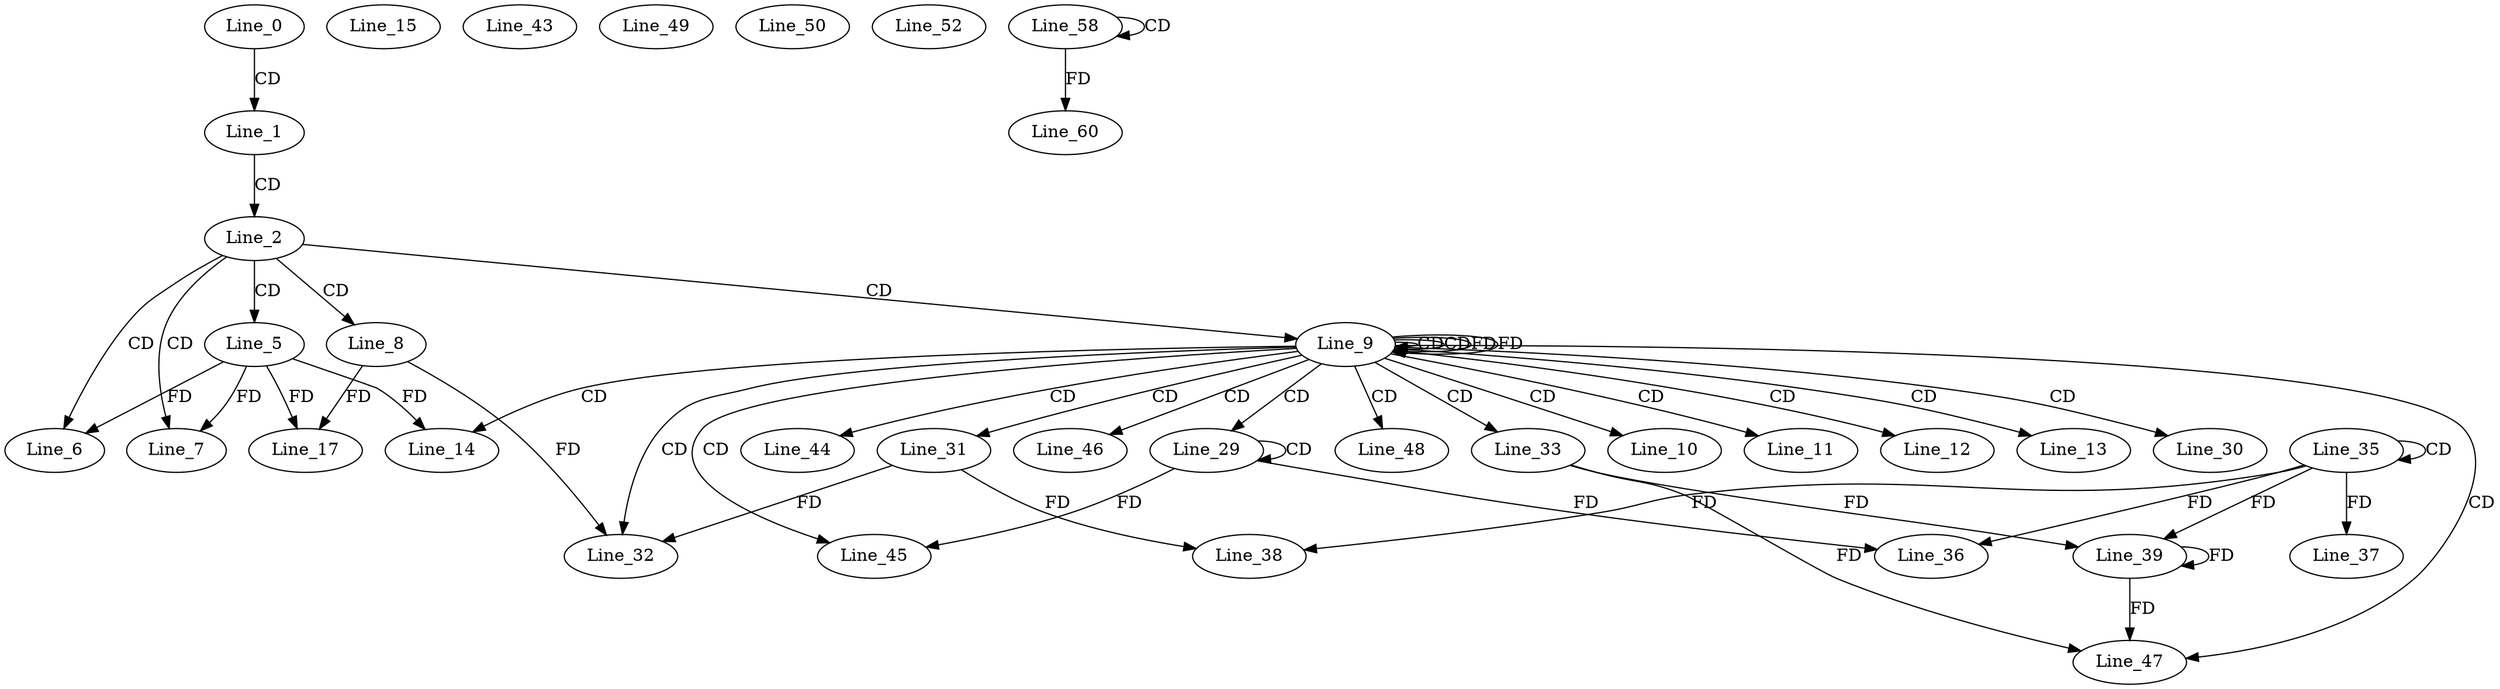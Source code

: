 digraph G {
  Line_0;
  Line_1;
  Line_2;
  Line_5;
  Line_6;
  Line_7;
  Line_8;
  Line_9;
  Line_9;
  Line_9;
  Line_10;
  Line_11;
  Line_12;
  Line_13;
  Line_14;
  Line_15;
  Line_17;
  Line_29;
  Line_29;
  Line_30;
  Line_31;
  Line_32;
  Line_32;
  Line_33;
  Line_35;
  Line_35;
  Line_36;
  Line_37;
  Line_38;
  Line_39;
  Line_39;
  Line_43;
  Line_44;
  Line_45;
  Line_46;
  Line_47;
  Line_48;
  Line_49;
  Line_50;
  Line_52;
  Line_58;
  Line_58;
  Line_60;
  Line_0 -> Line_1 [ label="CD" ];
  Line_1 -> Line_2 [ label="CD" ];
  Line_2 -> Line_5 [ label="CD" ];
  Line_2 -> Line_6 [ label="CD" ];
  Line_5 -> Line_6 [ label="FD" ];
  Line_2 -> Line_7 [ label="CD" ];
  Line_5 -> Line_7 [ label="FD" ];
  Line_2 -> Line_8 [ label="CD" ];
  Line_2 -> Line_9 [ label="CD" ];
  Line_9 -> Line_9 [ label="CD" ];
  Line_9 -> Line_9 [ label="CD" ];
  Line_9 -> Line_9 [ label="FD" ];
  Line_9 -> Line_10 [ label="CD" ];
  Line_9 -> Line_11 [ label="CD" ];
  Line_9 -> Line_12 [ label="CD" ];
  Line_9 -> Line_13 [ label="CD" ];
  Line_9 -> Line_14 [ label="CD" ];
  Line_5 -> Line_14 [ label="FD" ];
  Line_5 -> Line_17 [ label="FD" ];
  Line_8 -> Line_17 [ label="FD" ];
  Line_9 -> Line_29 [ label="CD" ];
  Line_29 -> Line_29 [ label="CD" ];
  Line_9 -> Line_30 [ label="CD" ];
  Line_9 -> Line_31 [ label="CD" ];
  Line_9 -> Line_32 [ label="CD" ];
  Line_31 -> Line_32 [ label="FD" ];
  Line_8 -> Line_32 [ label="FD" ];
  Line_9 -> Line_33 [ label="CD" ];
  Line_35 -> Line_35 [ label="CD" ];
  Line_35 -> Line_36 [ label="FD" ];
  Line_29 -> Line_36 [ label="FD" ];
  Line_35 -> Line_37 [ label="FD" ];
  Line_35 -> Line_38 [ label="FD" ];
  Line_31 -> Line_38 [ label="FD" ];
  Line_33 -> Line_39 [ label="FD" ];
  Line_39 -> Line_39 [ label="FD" ];
  Line_35 -> Line_39 [ label="FD" ];
  Line_9 -> Line_44 [ label="CD" ];
  Line_9 -> Line_45 [ label="CD" ];
  Line_29 -> Line_45 [ label="FD" ];
  Line_9 -> Line_46 [ label="CD" ];
  Line_9 -> Line_47 [ label="CD" ];
  Line_33 -> Line_47 [ label="FD" ];
  Line_39 -> Line_47 [ label="FD" ];
  Line_9 -> Line_48 [ label="CD" ];
  Line_58 -> Line_58 [ label="CD" ];
  Line_58 -> Line_60 [ label="FD" ];
  Line_9 -> Line_9 [ label="FD" ];
}
